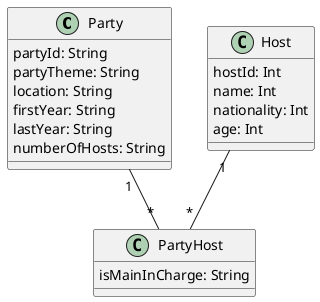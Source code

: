 @startuml "PartyHost"


class Party{
  partyId: String
  partyTheme: String
  location: String
  firstYear: String
  lastYear: String
  numberOfHosts: String
}

class Host{
  hostId: Int
  name: Int
  nationality: Int
  age: Int
}

class PartyHost{
  isMainInCharge: String
}



Party "1" -- "*" PartyHost

Host "1" -- "*" PartyHost


@enduml